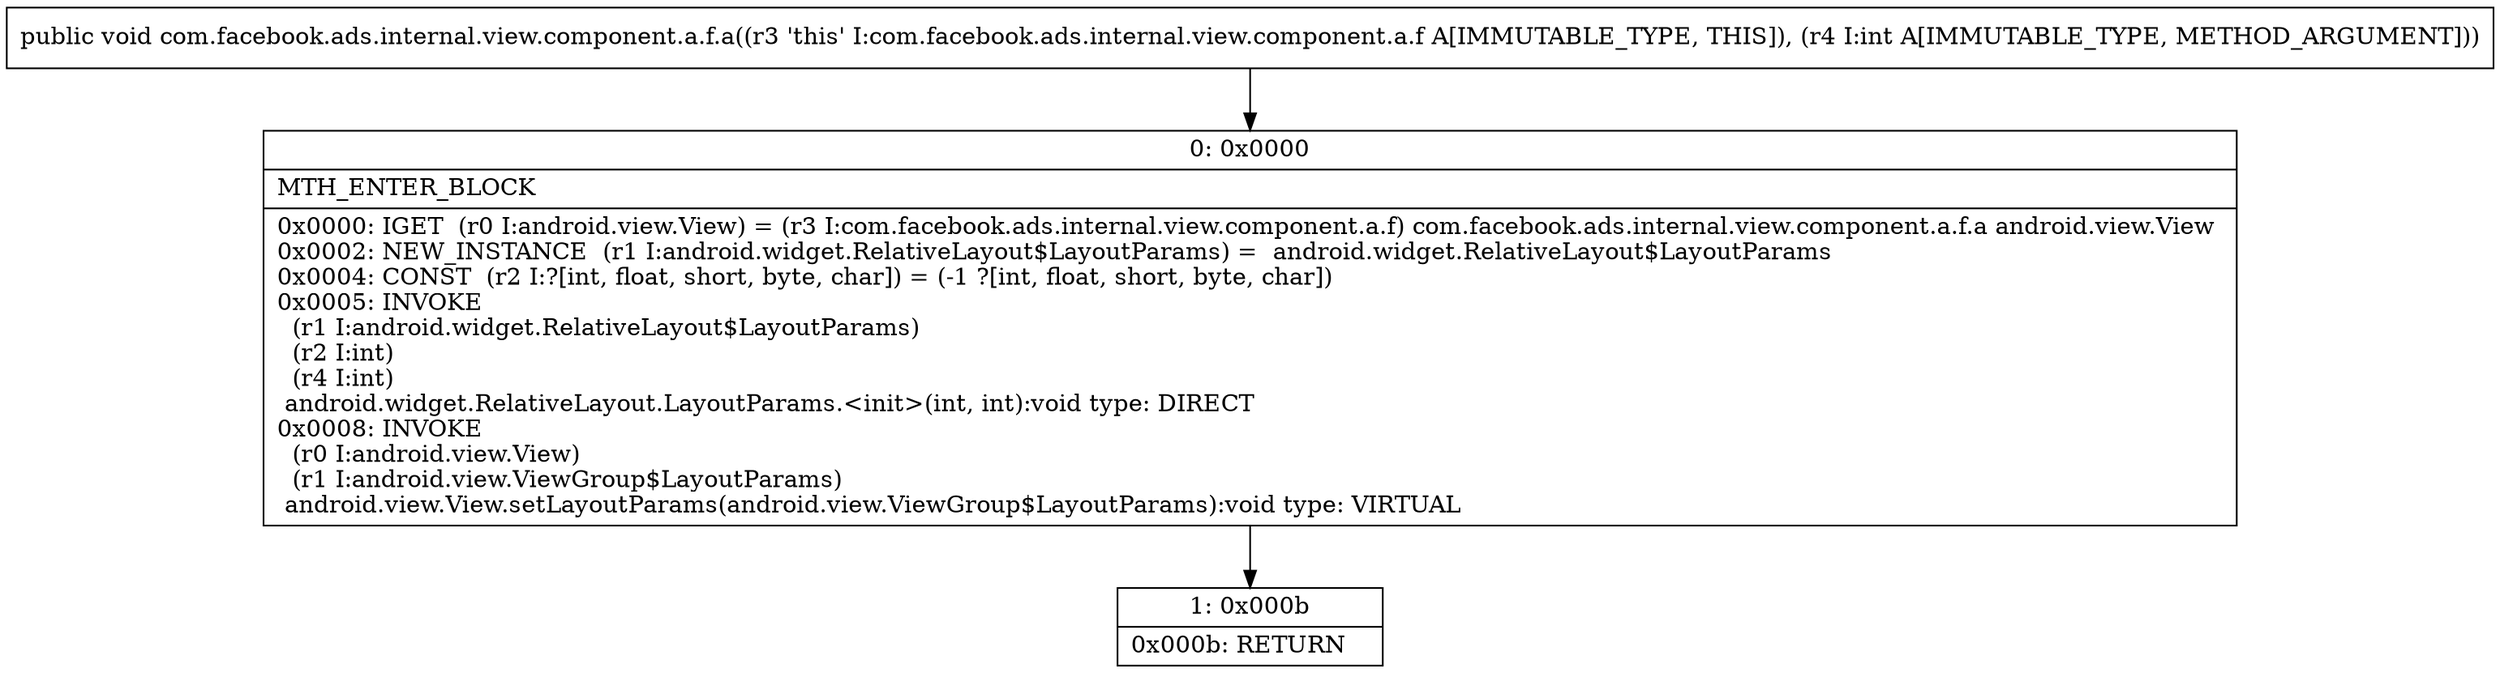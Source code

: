 digraph "CFG forcom.facebook.ads.internal.view.component.a.f.a(I)V" {
Node_0 [shape=record,label="{0\:\ 0x0000|MTH_ENTER_BLOCK\l|0x0000: IGET  (r0 I:android.view.View) = (r3 I:com.facebook.ads.internal.view.component.a.f) com.facebook.ads.internal.view.component.a.f.a android.view.View \l0x0002: NEW_INSTANCE  (r1 I:android.widget.RelativeLayout$LayoutParams) =  android.widget.RelativeLayout$LayoutParams \l0x0004: CONST  (r2 I:?[int, float, short, byte, char]) = (\-1 ?[int, float, short, byte, char]) \l0x0005: INVOKE  \l  (r1 I:android.widget.RelativeLayout$LayoutParams)\l  (r2 I:int)\l  (r4 I:int)\l android.widget.RelativeLayout.LayoutParams.\<init\>(int, int):void type: DIRECT \l0x0008: INVOKE  \l  (r0 I:android.view.View)\l  (r1 I:android.view.ViewGroup$LayoutParams)\l android.view.View.setLayoutParams(android.view.ViewGroup$LayoutParams):void type: VIRTUAL \l}"];
Node_1 [shape=record,label="{1\:\ 0x000b|0x000b: RETURN   \l}"];
MethodNode[shape=record,label="{public void com.facebook.ads.internal.view.component.a.f.a((r3 'this' I:com.facebook.ads.internal.view.component.a.f A[IMMUTABLE_TYPE, THIS]), (r4 I:int A[IMMUTABLE_TYPE, METHOD_ARGUMENT])) }"];
MethodNode -> Node_0;
Node_0 -> Node_1;
}


